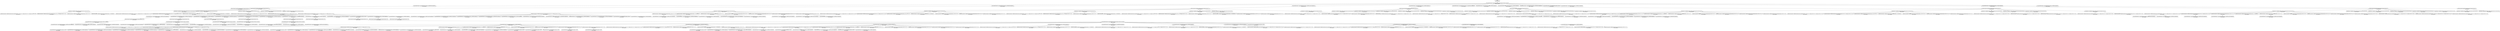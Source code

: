 digraph MCTS {
  node [shape=box, style=rounded];
  0 [label="ROOT
N=300, Q=0.635"];
  1 [label="ComputePathToState#1.ComputePathToState.named_state=gp7_detect_arucomarker
N=300, Q=0.635"];
  2 [label="ComputePathToState#1.ComputePathToState.planner_id=BKPIECEkConfigDefault
N=2, Q=0.225"];
  3 [label="YaskawaGripperCommand#1.YaskawaGripperCommand.position=0.0
N=1, Q=0.200"];
  4 [label="ComputePathToState#1.ComputePathToState.planner_id=KPIECEkConfigDefault
N=18, Q=0.483"];
  5 [label="YaskawaGripperCommand#1.YaskawaGripperCommand.position=0.0
N=17, Q=0.496"];
  6 [label="UpdatePose#1.UpdatePose.update_relative_pose=0.0;0.0;0.115;0.0;0.0;0.0;0.0
N=5, Q=0.439"];
  7 [label="SetPathConstraints#1.SetPathConstraints.joint_constraints=joint_1_s,0.0,0.1,0.1,1.0;joint_3,40.0,0.1,0.1,1.0;joint_6,120.0,0.1,0.1,0.8
N=1, Q=0.734"];
  8 [label="SetPathConstraints#1.SetPathConstraints.joint_constraints=joint_4,0.0,0.1,0.1,1.0;joint_6,120.0,0.1,0.1,0.8
N=1, Q=0.251"];
  9 [label="SetPathConstraints#1.SetPathConstraints.joint_constraints=joint_2_l,30.0,0.1,0.1,1.0
N=1, Q=0.249"];
  10 [label="SetPathConstraints#1.SetPathConstraints.joint_constraints=joint_1_s,0.0,999,999,0.0
N=1, Q=0.227"];
  11 [label="UpdatePose#1.UpdatePose.update_relative_pose=0.0;0.0;0.11;0.0;0.0;0.0;0.0
N=1, Q=0.200"];
  12 [label="UpdatePose#1.UpdatePose.update_relative_pose=0.0;0.0;0.10;0.0;0.0;0.0;0.0
N=5, Q=0.573"];
  13 [label="SetPathConstraints#1.SetPathConstraints.joint_constraints=joint_1_s,0.0,0.1,0.1,1.0;joint_3,40.0,0.1,0.1,1.0;joint_6,120.0,0.1,0.1,0.8
N=1, Q=0.686"];
  14 [label="SetPathConstraints#1.SetPathConstraints.joint_constraints=joint_4,0.0,0.1,0.1,1.0;joint_6,120.0,0.1,0.1,0.8
N=1, Q=0.250"];
  15 [label="SetPathConstraints#1.SetPathConstraints.joint_constraints=joint_2_l,30.0,0.1,0.1,1.0
N=1, Q=0.861"];
  16 [label="SetPathConstraints#1.SetPathConstraints.joint_constraints=joint_1_s,0.0,999,999,0.0
N=1, Q=0.242"];
  17 [label="UpdatePose#1.UpdatePose.update_relative_pose=0.0;0.0;0.105;0.0;0.0;0.0;0.0
N=3, Q=0.592"];
  18 [label="SetPathConstraints#1.SetPathConstraints.joint_constraints=joint_1_s,0.0,0.1,0.1,1.0;joint_3,40.0,0.1,0.1,1.0;joint_6,120.0,0.1,0.1,0.8
N=1, Q=0.750"];
  19 [label="SetPathConstraints#1.SetPathConstraints.joint_constraints=joint_4,0.0,0.1,0.1,1.0;joint_6,120.0,0.1,0.1,0.8
N=1, Q=0.200"];
  20 [label="UpdatePose#1.UpdatePose.update_relative_pose=0.0;0.0;0.15;0.0;0.0;0.0;0.0
N=1, Q=0.200"];
  21 [label="UpdatePose#1.UpdatePose.update_relative_pose=0.0;0.0;0.09;0.0;0.0;0.0;0.0
N=1, Q=0.251"];
  22 [label="ComputePathToState#1.ComputePathToState.planner_id=RRTConnectkConfigDefault
N=188, Q=0.714"];
  23 [label="YaskawaGripperCommand#1.YaskawaGripperCommand.position=0.0
N=187, Q=0.713"];
  24 [label="UpdatePose#1.UpdatePose.update_relative_pose=0.0;0.0;0.115;0.0;0.0;0.0;0.0
N=161, Q=0.752"];
  25 [label="SetPathConstraints#1.SetPathConstraints.joint_constraints=joint_1_s,0.0,0.1,0.1,1.0;joint_3,40.0,0.1,0.1,1.0;joint_6,120.0,0.1,0.1,0.8
N=133, Q=0.785"];
  26 [label="ComputePathToPose#1.ComputePathToPose.planner_id=RRTConnectkConfigDefault
N=6, Q=0.643"];
  27 [label="YaskawaGripperCommand#2.YaskawaGripperCommand.position=0.235
N=5, Q=0.591"];
  28 [label="ComputePathToState#2.ComputePathToState.named_state=gp7_detect_arucomarker
N=4, Q=0.512"];
  29 [label="ComputePathToState#2.ComputePathToState.planner_id=RRTConnectkConfigDefault
N=1, Q=0.200"];
  30 [label="ComputePathToState#2.ComputePathToState.planner_id=RRTkConfigDefault
N=1, Q=0.651"];
  31 [label="ComputePathToState#2.ComputePathToState.planner_id=BKPIECEkConfigDefault
N=1, Q=0.251"];
  32 [label="ComputePathToPose#1.ComputePathToPose.planner_id=RRTstarkConfigDefault
N=7, Q=0.717"];
  33 [label="YaskawaGripperCommand#2.YaskawaGripperCommand.position=0.235
N=6, Q=0.722"];
  34 [label="ComputePathToState#2.ComputePathToState.named_state=gp7_detect_arucomarker
N=5, Q=0.731"];
  35 [label="ComputePathToState#2.ComputePathToState.planner_id=RRTConnectkConfigDefault
N=1, Q=0.682"];
  36 [label="ComputePathToState#2.ComputePathToState.planner_id=RRTkConfigDefault
N=1, Q=0.851"];
  37 [label="ComputePathToState#2.ComputePathToState.planner_id=BKPIECEkConfigDefault
N=1, Q=0.656"];
  38 [label="ComputePathToState#2.ComputePathToState.planner_id=KPIECEkConfigDefault
N=1, Q=0.643"];
  39 [label="ComputePathToPose#1.ComputePathToPose.planner_id=RRTkConfigDefault
N=5, Q=0.658"];
  40 [label="YaskawaGripperCommand#2.YaskawaGripperCommand.position=0.235
N=4, Q=0.595"];
  41 [label="ComputePathToState#2.ComputePathToState.named_state=gp7_detect_arucomarker
N=3, Q=0.561"];
  42 [label="ComputePathToState#2.ComputePathToState.planner_id=RRTConnectkConfigDefault
N=1, Q=0.783"];
  43 [label="ComputePathToState#2.ComputePathToState.planner_id=RRTkConfigDefault
N=1, Q=0.200"];
  44 [label="ComputePathToPose#1.ComputePathToPose.planner_id=BKPIECEkConfigDefault
N=1, Q=0.242"];
  45 [label="ComputePathToPose#1.ComputePathToPose.planner_id=ESTkConfigDefault
N=3, Q=0.547"];
  46 [label="YaskawaGripperCommand#2.YaskawaGripperCommand.position=0.235
N=2, Q=0.476"];
  47 [label="ComputePathToState#2.ComputePathToState.named_state=gp7_detect_arucomarker
N=1, Q=0.252"];
  48 [label="ComputePathToPose#1.ComputePathToPose.planner_id=KPIECEkConfigDefault
N=1, Q=0.244"];
  49 [label="ComputePathToPose#1.ComputePathToPose.planner_id=LBKPIECEkConfigDefault
N=5, Q=0.719"];
  50 [label="YaskawaGripperCommand#2.YaskawaGripperCommand.position=0.235
N=4, Q=0.727"];
  51 [label="ComputePathToState#2.ComputePathToState.named_state=gp7_detect_arucomarker
N=3, Q=0.658"];
  52 [label="ComputePathToState#2.ComputePathToState.planner_id=RRTConnectkConfigDefault
N=1, Q=0.933"];
  53 [label="ComputePathToState#2.ComputePathToState.planner_id=RRTkConfigDefault
N=1, Q=0.200"];
  54 [label="ComputePathToPose#1.ComputePathToPose.planner_id=PRMkConfigDefault
N=2, Q=0.502"];
  55 [label="YaskawaGripperCommand#2.YaskawaGripperCommand.position=0.235
N=1, Q=0.348"];
  56 [label="ComputePathToPose#1.ComputePathToPose.planner_id=PRMstarkConfigDefault
N=1, Q=0.242"];
  57 [label="ComputePathToPose#1.ComputePathToPose.planner_id=PTP
N=97, Q=0.844"];
  58 [label="YaskawaGripperCommand#2.YaskawaGripperCommand.position=0.235
N=96, Q=0.843"];
  59 [label="ComputePathToState#2.ComputePathToState.named_state=gp7_detect_arucomarker
N=95, Q=0.842"];
  60 [label="ComputePathToState#2.ComputePathToState.planner_id=RRTConnectkConfigDefault
N=3, Q=0.629"];
  61 [label="SetPathConstraints#2.SetPathConstraints.joint_constraints=joint_1_s,0.0,0.1,0.1,1.0;joint_3,40.0,0.1,0.1,1.0;joint_6,120.0,0.1,0.1,0.8
N=1, Q=0.943"];
  62 [label="SetPathConstraints#2.SetPathConstraints.joint_constraints=joint_4,0.0,0.1,0.1,1.0;joint_6,120.0,0.1,0.1,0.8
N=1, Q=0.000"];
  63 [label="ComputePathToState#2.ComputePathToState.planner_id=RRTkConfigDefault
N=36, Q=0.882"];
  64 [label="SetPathConstraints#2.SetPathConstraints.joint_constraints=joint_1_s,0.0,0.1,0.1,1.0;joint_3,40.0,0.1,0.1,1.0;joint_6,120.0,0.1,0.1,0.8
N=11, Q=0.843"];
  65 [label="ComputePathToPose#2.ComputePathToPose.planner_id=PTP
N=1, Q=0.941"];
  66 [label="ComputePathToPose#2.ComputePathToPose.planner_id=RRTkConfigDefault
N=1, Q=0.826"];
  67 [label="ComputePathToPose#2.ComputePathToPose.planner_id=RRTConnectkConfigDefault
N=1, Q=0.841"];
  68 [label="ComputePathToPose#2.ComputePathToPose.planner_id=RRTstarkConfigDefault
N=1, Q=0.919"];
  69 [label="ComputePathToPose#2.ComputePathToPose.planner_id=BKPIECEkConfigDefault
N=1, Q=0.860"];
  70 [label="ComputePathToPose#2.ComputePathToPose.planner_id=ESTkConfigDefault
N=1, Q=0.850"];
  71 [label="ComputePathToPose#2.ComputePathToPose.planner_id=KPIECEkConfigDefault
N=1, Q=0.901"];
  72 [label="ComputePathToPose#2.ComputePathToPose.planner_id=LBKPIECEkConfigDefault
N=1, Q=0.705"];
  73 [label="ComputePathToPose#2.ComputePathToPose.planner_id=PRMkConfigDefault
N=1, Q=0.834"];
  74 [label="ComputePathToPose#2.ComputePathToPose.planner_id=PRMstarkConfigDefault
N=1, Q=0.761"];
  75 [label="SetPathConstraints#2.SetPathConstraints.joint_constraints=joint_4,0.0,0.1,0.1,1.0;joint_6,120.0,0.1,0.1,0.8
N=8, Q=0.863"];
  76 [label="ComputePathToPose#2.ComputePathToPose.planner_id=PTP
N=1, Q=0.938"];
  77 [label="ComputePathToPose#2.ComputePathToPose.planner_id=RRTkConfigDefault
N=1, Q=0.885"];
  78 [label="ComputePathToPose#2.ComputePathToPose.planner_id=RRTConnectkConfigDefault
N=1, Q=0.929"];
  79 [label="ComputePathToPose#2.ComputePathToPose.planner_id=RRTstarkConfigDefault
N=1, Q=0.823"];
  80 [label="ComputePathToPose#2.ComputePathToPose.planner_id=BKPIECEkConfigDefault
N=1, Q=0.816"];
  81 [label="ComputePathToPose#2.ComputePathToPose.planner_id=ESTkConfigDefault
N=1, Q=0.783"];
  82 [label="ComputePathToPose#2.ComputePathToPose.planner_id=KPIECEkConfigDefault
N=1, Q=0.794"];
  83 [label="SetPathConstraints#2.SetPathConstraints.joint_constraints=joint_2_l,30.0,0.1,0.1,1.0
N=5, Q=0.879"];
  84 [label="ComputePathToPose#2.ComputePathToPose.planner_id=PTP
N=1, Q=0.943"];
  85 [label="ComputePathToPose#2.ComputePathToPose.planner_id=RRTkConfigDefault
N=1, Q=0.846"];
  86 [label="ComputePathToPose#2.ComputePathToPose.planner_id=RRTConnectkConfigDefault
N=1, Q=0.939"];
  87 [label="ComputePathToPose#2.ComputePathToPose.planner_id=RRTstarkConfigDefault
N=1, Q=0.725"];
  88 [label="SetPathConstraints#2.SetPathConstraints.joint_constraints=joint_1_s,0.0,999,999,0.0
N=2, Q=0.942"];
  89 [label="ComputePathToPose#2.ComputePathToPose.planner_id=PTP
N=1, Q=0.942"];
  90 [label="SetPathConstraints#2.SetPathConstraints.joint_constraints=joint_1_s,0.0,0.1,0.1,1.0
N=2, Q=0.943"];
  91 [label="ComputePathToPose#2.ComputePathToPose.planner_id=PTP
N=1, Q=0.943"];
  92 [label="SetPathConstraints#2.SetPathConstraints.joint_constraints=joint_3,40.0,0.1,0.1,1.0
N=2, Q=0.939"];
  93 [label="ComputePathToPose#2.ComputePathToPose.planner_id=PTP
N=1, Q=0.939"];
  94 [label="SetPathConstraints#2.SetPathConstraints.joint_constraints=joint_4,0.0,0.1,0.1,1.0
N=1, Q=0.877"];
  95 [label="SetPathConstraints#2.SetPathConstraints.joint_constraints=joint_5,-50.0,0.1,0.1,1.0
N=2, Q=0.923"];
  96 [label="ComputePathToPose#2.ComputePathToPose.planner_id=PTP
N=1, Q=0.923"];
  97 [label="SetPathConstraints#2.SetPathConstraints.joint_constraints=joint_6,120.0,0.1,0.1,0.8
N=2, Q=0.939"];
  98 [label="ComputePathToPose#2.ComputePathToPose.planner_id=PTP
N=1, Q=0.939"];
  99 [label="ComputePathToState#2.ComputePathToState.planner_id=BKPIECEkConfigDefault
N=6, Q=0.775"];
  100 [label="SetPathConstraints#2.SetPathConstraints.joint_constraints=joint_1_s,0.0,0.1,0.1,1.0;joint_3,40.0,0.1,0.1,1.0;joint_6,120.0,0.1,0.1,0.8
N=1, Q=0.876"];
  101 [label="SetPathConstraints#2.SetPathConstraints.joint_constraints=joint_4,0.0,0.1,0.1,1.0;joint_6,120.0,0.1,0.1,0.8
N=1, Q=0.943"];
  102 [label="SetPathConstraints#2.SetPathConstraints.joint_constraints=joint_2_l,30.0,0.1,0.1,1.0
N=1, Q=0.942"];
  103 [label="SetPathConstraints#2.SetPathConstraints.joint_constraints=joint_1_s,0.0,999,999,0.0
N=1, Q=0.946"];
  104 [label="SetPathConstraints#2.SetPathConstraints.joint_constraints=joint_1_s,0.0,0.1,0.1,1.0
N=1, Q=0.000"];
  105 [label="ComputePathToState#2.ComputePathToState.planner_id=KPIECEkConfigDefault
N=19, Q=0.890"];
  106 [label="SetPathConstraints#2.SetPathConstraints.joint_constraints=joint_1_s,0.0,0.1,0.1,1.0;joint_3,40.0,0.1,0.1,1.0;joint_6,120.0,0.1,0.1,0.8
N=5, Q=0.868"];
  107 [label="ComputePathToPose#2.ComputePathToPose.planner_id=PTP
N=1, Q=0.939"];
  108 [label="ComputePathToPose#2.ComputePathToPose.planner_id=RRTkConfigDefault
N=1, Q=0.882"];
  109 [label="ComputePathToPose#2.ComputePathToPose.planner_id=RRTConnectkConfigDefault
N=1, Q=0.756"];
  110 [label="ComputePathToPose#2.ComputePathToPose.planner_id=RRTstarkConfigDefault
N=1, Q=0.822"];
  111 [label="SetPathConstraints#2.SetPathConstraints.joint_constraints=joint_4,0.0,0.1,0.1,1.0;joint_6,120.0,0.1,0.1,0.8
N=4, Q=0.923"];
  112 [label="ComputePathToPose#2.ComputePathToPose.planner_id=PTP
N=1, Q=0.942"];
  113 [label="ComputePathToPose#2.ComputePathToPose.planner_id=RRTkConfigDefault
N=1, Q=0.926"];
  114 [label="ComputePathToPose#2.ComputePathToPose.planner_id=RRTConnectkConfigDefault
N=1, Q=0.882"];
  115 [label="SetPathConstraints#2.SetPathConstraints.joint_constraints=joint_2_l,30.0,0.1,0.1,1.0
N=3, Q=0.910"];
  116 [label="ComputePathToPose#2.ComputePathToPose.planner_id=PTP
N=1, Q=0.941"];
  117 [label="ComputePathToPose#2.ComputePathToPose.planner_id=RRTkConfigDefault
N=1, Q=0.848"];
  118 [label="SetPathConstraints#2.SetPathConstraints.joint_constraints=joint_1_s,0.0,999,999,0.0
N=1, Q=0.940"];
  119 [label="SetPathConstraints#2.SetPathConstraints.joint_constraints=joint_1_s,0.0,0.1,0.1,1.0
N=1, Q=0.726"];
  120 [label="SetPathConstraints#2.SetPathConstraints.joint_constraints=joint_3,40.0,0.1,0.1,1.0
N=1, Q=0.877"];
  121 [label="SetPathConstraints#2.SetPathConstraints.joint_constraints=joint_4,0.0,0.1,0.1,1.0
N=1, Q=0.877"];
  122 [label="SetPathConstraints#2.SetPathConstraints.joint_constraints=joint_5,-50.0,0.1,0.1,1.0
N=1, Q=0.939"];
  123 [label="SetPathConstraints#2.SetPathConstraints.joint_constraints=joint_6,120.0,0.1,0.1,0.8
N=1, Q=0.938"];
  124 [label="ComputePathToState#2.ComputePathToState.planner_id=ESTkConfigDefault
N=5, Q=0.804"];
  125 [label="SetPathConstraints#2.SetPathConstraints.joint_constraints=joint_1_s,0.0,0.1,0.1,1.0;joint_3,40.0,0.1,0.1,1.0;joint_6,120.0,0.1,0.1,0.8
N=1, Q=0.940"];
  126 [label="SetPathConstraints#2.SetPathConstraints.joint_constraints=joint_4,0.0,0.1,0.1,1.0;joint_6,120.0,0.1,0.1,0.8
N=1, Q=0.939"];
  127 [label="SetPathConstraints#2.SetPathConstraints.joint_constraints=joint_2_l,30.0,0.1,0.1,1.0
N=1, Q=0.880"];
  128 [label="SetPathConstraints#2.SetPathConstraints.joint_constraints=joint_1_s,0.0,999,999,0.0
N=1, Q=0.321"];
  129 [label="ComputePathToState#2.ComputePathToState.planner_id=LBKPIECEkConfigDefault
N=2, Q=0.779"];
  130 [label="SetPathConstraints#2.SetPathConstraints.joint_constraints=joint_1_s,0.0,0.1,0.1,1.0;joint_3,40.0,0.1,0.1,1.0;joint_6,120.0,0.1,0.1,0.8
N=1, Q=0.810"];
  131 [label="ComputePathToState#2.ComputePathToState.planner_id=PRMkConfigDefault
N=5, Q=0.850"];
  132 [label="SetPathConstraints#2.SetPathConstraints.joint_constraints=joint_1_s,0.0,0.1,0.1,1.0;joint_3,40.0,0.1,0.1,1.0;joint_6,120.0,0.1,0.1,0.8
N=1, Q=0.834"];
  133 [label="SetPathConstraints#2.SetPathConstraints.joint_constraints=joint_4,0.0,0.1,0.1,1.0;joint_6,120.0,0.1,0.1,0.8
N=1, Q=0.874"];
  134 [label="SetPathConstraints#2.SetPathConstraints.joint_constraints=joint_2_l,30.0,0.1,0.1,1.0
N=1, Q=0.858"];
  135 [label="SetPathConstraints#2.SetPathConstraints.joint_constraints=joint_1_s,0.0,999,999,0.0
N=1, Q=0.810"];
  136 [label="ComputePathToState#2.ComputePathToState.planner_id=PRMstarkConfigDefault
N=3, Q=0.712"];
  137 [label="SetPathConstraints#2.SetPathConstraints.joint_constraints=joint_1_s,0.0,0.1,0.1,1.0;joint_3,40.0,0.1,0.1,1.0;joint_6,120.0,0.1,0.1,0.8
N=1, Q=0.878"];
  138 [label="SetPathConstraints#2.SetPathConstraints.joint_constraints=joint_4,0.0,0.1,0.1,1.0;joint_6,120.0,0.1,0.1,0.8
N=1, Q=0.450"];
  139 [label="ComputePathToState#2.ComputePathToState.planner_id=PTP
N=1, Q=0.722"];
  140 [label="ComputePathToState#2.ComputePathToState.planner_id=RRTstarkConfigDefault
N=8, Q=0.878"];
  141 [label="SetPathConstraints#2.SetPathConstraints.joint_constraints=joint_1_s,0.0,0.1,0.1,1.0;joint_3,40.0,0.1,0.1,1.0;joint_6,120.0,0.1,0.1,0.8
N=1, Q=0.873"];
  142 [label="SetPathConstraints#2.SetPathConstraints.joint_constraints=joint_4,0.0,0.1,0.1,1.0;joint_6,120.0,0.1,0.1,0.8
N=1, Q=0.908"];
  143 [label="SetPathConstraints#2.SetPathConstraints.joint_constraints=joint_2_l,30.0,0.1,0.1,1.0
N=1, Q=0.877"];
  144 [label="SetPathConstraints#2.SetPathConstraints.joint_constraints=joint_1_s,0.0,999,999,0.0
N=1, Q=0.877"];
  145 [label="SetPathConstraints#2.SetPathConstraints.joint_constraints=joint_1_s,0.0,0.1,0.1,1.0
N=1, Q=0.808"];
  146 [label="SetPathConstraints#2.SetPathConstraints.joint_constraints=joint_3,40.0,0.1,0.1,1.0
N=1, Q=0.875"];
  147 [label="SetPathConstraints#2.SetPathConstraints.joint_constraints=joint_4,0.0,0.1,0.1,1.0
N=1, Q=0.936"];
  148 [label="ComputePathToState#2.ComputePathToState.planner_id=SBLkConfigDefault
N=2, Q=0.688"];
  149 [label="SetPathConstraints#2.SetPathConstraints.joint_constraints=joint_1_s,0.0,0.1,0.1,1.0;joint_3,40.0,0.1,0.1,1.0;joint_6,120.0,0.1,0.1,0.8
N=1, Q=0.449"];
  150 [label="ComputePathToState#2.ComputePathToState.planner_id=TRRTkConfigDefault
N=4, Q=0.706"];
  151 [label="SetPathConstraints#2.SetPathConstraints.joint_constraints=joint_1_s,0.0,0.1,0.1,1.0;joint_3,40.0,0.1,0.1,1.0;joint_6,120.0,0.1,0.1,0.8
N=1, Q=0.942"];
  152 [label="SetPathConstraints#2.SetPathConstraints.joint_constraints=joint_4,0.0,0.1,0.1,1.0;joint_6,120.0,0.1,0.1,0.8
N=1, Q=0.942"];
  153 [label="SetPathConstraints#2.SetPathConstraints.joint_constraints=joint_2_l,30.0,0.1,0.1,1.0
N=1, Q=0.000"];
  154 [label="ComputePathToPose#1.ComputePathToPose.planner_id=SBLkConfigDefault
N=2, Q=0.665"];
  155 [label="YaskawaGripperCommand#2.YaskawaGripperCommand.position=0.235
N=1, Q=0.665"];
  156 [label="ComputePathToPose#1.ComputePathToPose.planner_id=TRRTkConfigDefault
N=2, Q=0.686"];
  157 [label="YaskawaGripperCommand#2.YaskawaGripperCommand.position=0.235
N=1, Q=0.686"];
  158 [label="SetPathConstraints#1.SetPathConstraints.joint_constraints=joint_4,0.0,0.1,0.1,1.0;joint_6,120.0,0.1,0.1,0.8
N=12, Q=0.623"];
  159 [label="ComputePathToPose#1.ComputePathToPose.planner_id=RRTConnectkConfigDefault
N=1, Q=0.751"];
  160 [label="ComputePathToPose#1.ComputePathToPose.planner_id=RRTstarkConfigDefault
N=1, Q=0.746"];
  161 [label="ComputePathToPose#1.ComputePathToPose.planner_id=RRTkConfigDefault
N=1, Q=0.905"];
  162 [label="ComputePathToPose#1.ComputePathToPose.planner_id=BKPIECEkConfigDefault
N=1, Q=0.251"];
  163 [label="ComputePathToPose#1.ComputePathToPose.planner_id=ESTkConfigDefault
N=1, Q=0.254"];
  164 [label="ComputePathToPose#1.ComputePathToPose.planner_id=KPIECEkConfigDefault
N=1, Q=0.790"];
  165 [label="ComputePathToPose#1.ComputePathToPose.planner_id=LBKPIECEkConfigDefault
N=1, Q=0.676"];
  166 [label="ComputePathToPose#1.ComputePathToPose.planner_id=PRMkConfigDefault
N=1, Q=0.660"];
  167 [label="ComputePathToPose#1.ComputePathToPose.planner_id=PRMstarkConfigDefault
N=1, Q=0.452"];
  168 [label="ComputePathToPose#1.ComputePathToPose.planner_id=PTP
N=1, Q=0.942"];
  169 [label="ComputePathToPose#1.ComputePathToPose.planner_id=SBLkConfigDefault
N=1, Q=0.244"];
  170 [label="SetPathConstraints#1.SetPathConstraints.joint_constraints=joint_2_l,30.0,0.1,0.1,1.0
N=4, Q=0.708"];
  171 [label="ComputePathToPose#1.ComputePathToPose.planner_id=RRTConnectkConfigDefault
N=1, Q=0.818"];
  172 [label="ComputePathToPose#1.ComputePathToPose.planner_id=RRTstarkConfigDefault
N=1, Q=0.671"];
  173 [label="ComputePathToPose#1.ComputePathToPose.planner_id=RRTkConfigDefault
N=1, Q=0.661"];
  174 [label="SetPathConstraints#1.SetPathConstraints.joint_constraints=joint_1_s,0.0,999,999,0.0
N=1, Q=0.249"];
  175 [label="SetPathConstraints#1.SetPathConstraints.joint_constraints=joint_1_s,0.0,0.1,0.1,1.0
N=3, Q=0.610"];
  176 [label="ComputePathToPose#1.ComputePathToPose.planner_id=RRTConnectkConfigDefault
N=1, Q=0.700"];
  177 [label="ComputePathToPose#1.ComputePathToPose.planner_id=RRTstarkConfigDefault
N=1, Q=0.200"];
  178 [label="SetPathConstraints#1.SetPathConstraints.joint_constraints=joint_3,40.0,0.1,0.1,1.0
N=1, Q=0.262"];
  179 [label="SetPathConstraints#1.SetPathConstraints.joint_constraints=joint_4,0.0,0.1,0.1,1.0
N=1, Q=0.251"];
  180 [label="SetPathConstraints#1.SetPathConstraints.joint_constraints=joint_5,-50.0,0.1,0.1,1.0
N=2, Q=0.653"];
  181 [label="ComputePathToPose#1.ComputePathToPose.planner_id=RRTConnectkConfigDefault
N=1, Q=0.639"];
  182 [label="SetPathConstraints#1.SetPathConstraints.joint_constraints=joint_6,120.0,0.1,0.1,0.8
N=3, Q=0.624"];
  183 [label="ComputePathToPose#1.ComputePathToPose.planner_id=RRTConnectkConfigDefault
N=1, Q=0.923"];
  184 [label="ComputePathToPose#1.ComputePathToPose.planner_id=RRTstarkConfigDefault
N=1, Q=0.238"];
  185 [label="UpdatePose#1.UpdatePose.update_relative_pose=0.0;0.0;0.11;0.0;0.0;0.0;0.0
N=8, Q=0.443"];
  186 [label="SetPathConstraints#1.SetPathConstraints.joint_constraints=joint_1_s,0.0,0.1,0.1,1.0;joint_3,40.0,0.1,0.1,1.0;joint_6,120.0,0.1,0.1,0.8
N=1, Q=0.892"];
  187 [label="SetPathConstraints#1.SetPathConstraints.joint_constraints=joint_4,0.0,0.1,0.1,1.0;joint_6,120.0,0.1,0.1,0.8
N=1, Q=0.200"];
  188 [label="SetPathConstraints#1.SetPathConstraints.joint_constraints=joint_2_l,30.0,0.1,0.1,1.0
N=1, Q=0.649"];
  189 [label="SetPathConstraints#1.SetPathConstraints.joint_constraints=joint_1_s,0.0,999,999,0.0
N=1, Q=0.243"];
  190 [label="SetPathConstraints#1.SetPathConstraints.joint_constraints=joint_1_s,0.0,0.1,0.1,1.0
N=1, Q=0.920"];
  191 [label="SetPathConstraints#1.SetPathConstraints.joint_constraints=joint_3,40.0,0.1,0.1,1.0
N=1, Q=0.200"];
  192 [label="SetPathConstraints#1.SetPathConstraints.joint_constraints=joint_4,0.0,0.1,0.1,1.0
N=1, Q=0.200"];
  193 [label="UpdatePose#1.UpdatePose.update_relative_pose=0.0;0.0;0.10;0.0;0.0;0.0;0.0
N=5, Q=0.498"];
  194 [label="SetPathConstraints#1.SetPathConstraints.joint_constraints=joint_1_s,0.0,0.1,0.1,1.0;joint_3,40.0,0.1,0.1,1.0;joint_6,120.0,0.1,0.1,0.8
N=1, Q=0.251"];
  195 [label="SetPathConstraints#1.SetPathConstraints.joint_constraints=joint_4,0.0,0.1,0.1,1.0;joint_6,120.0,0.1,0.1,0.8
N=1, Q=0.246"];
  196 [label="SetPathConstraints#1.SetPathConstraints.joint_constraints=joint_2_l,30.0,0.1,0.1,1.0
N=1, Q=0.929"];
  197 [label="SetPathConstraints#1.SetPathConstraints.joint_constraints=joint_1_s,0.0,999,999,0.0
N=1, Q=0.250"];
  198 [label="UpdatePose#1.UpdatePose.update_relative_pose=0.0;0.0;0.105;0.0;0.0;0.0;0.0
N=7, Q=0.508"];
  199 [label="SetPathConstraints#1.SetPathConstraints.joint_constraints=joint_1_s,0.0,0.1,0.1,1.0;joint_3,40.0,0.1,0.1,1.0;joint_6,120.0,0.1,0.1,0.8
N=1, Q=0.925"];
  200 [label="SetPathConstraints#1.SetPathConstraints.joint_constraints=joint_4,0.0,0.1,0.1,1.0;joint_6,120.0,0.1,0.1,0.8
N=1, Q=0.768"];
  201 [label="SetPathConstraints#1.SetPathConstraints.joint_constraints=joint_2_l,30.0,0.1,0.1,1.0
N=1, Q=0.248"];
  202 [label="SetPathConstraints#1.SetPathConstraints.joint_constraints=joint_1_s,0.0,999,999,0.0
N=1, Q=0.251"];
  203 [label="SetPathConstraints#1.SetPathConstraints.joint_constraints=joint_1_s,0.0,0.1,0.1,1.0
N=1, Q=0.241"];
  204 [label="SetPathConstraints#1.SetPathConstraints.joint_constraints=joint_3,40.0,0.1,0.1,1.0
N=1, Q=0.200"];
  205 [label="UpdatePose#1.UpdatePose.update_relative_pose=0.0;0.0;0.15;0.0;0.0;0.0;0.0
N=1, Q=0.249"];
  206 [label="UpdatePose#1.UpdatePose.update_relative_pose=0.0;0.0;0.09;0.0;0.0;0.0;0.0
N=4, Q=0.535"];
  207 [label="SetPathConstraints#1.SetPathConstraints.joint_constraints=joint_1_s,0.0,0.1,0.1,1.0;joint_3,40.0,0.1,0.1,1.0;joint_6,120.0,0.1,0.1,0.8
N=1, Q=0.595"];
  208 [label="SetPathConstraints#1.SetPathConstraints.joint_constraints=joint_4,0.0,0.1,0.1,1.0;joint_6,120.0,0.1,0.1,0.8
N=1, Q=0.700"];
  209 [label="SetPathConstraints#1.SetPathConstraints.joint_constraints=joint_2_l,30.0,0.1,0.1,1.0
N=1, Q=0.250"];
  210 [label="ComputePathToState#1.ComputePathToState.planner_id=RRTkConfigDefault
N=9, Q=0.468"];
  211 [label="YaskawaGripperCommand#1.YaskawaGripperCommand.position=0.0
N=8, Q=0.441"];
  212 [label="UpdatePose#1.UpdatePose.update_relative_pose=0.0;0.0;0.115;0.0;0.0;0.0;0.0
N=2, Q=0.442"];
  213 [label="SetPathConstraints#1.SetPathConstraints.joint_constraints=joint_1_s,0.0,0.1,0.1,1.0;joint_3,40.0,0.1,0.1,1.0;joint_6,120.0,0.1,0.1,0.8
N=1, Q=0.200"];
  214 [label="UpdatePose#1.UpdatePose.update_relative_pose=0.0;0.0;0.11;0.0;0.0;0.0;0.0
N=1, Q=0.243"];
  215 [label="UpdatePose#1.UpdatePose.update_relative_pose=0.0;0.0;0.10;0.0;0.0;0.0;0.0
N=1, Q=0.617"];
  216 [label="UpdatePose#1.UpdatePose.update_relative_pose=0.0;0.0;0.105;0.0;0.0;0.0;0.0
N=1, Q=0.200"];
  217 [label="UpdatePose#1.UpdatePose.update_relative_pose=0.0;0.0;0.15;0.0;0.0;0.0;0.0
N=1, Q=0.455"];
  218 [label="UpdatePose#1.UpdatePose.update_relative_pose=0.0;0.0;0.09;0.0;0.0;0.0;0.0
N=1, Q=0.240"];
  219 [label="ComputePathToState#1.ComputePathToState.planner_id=LBKPIECEkConfigDefault
N=1, Q=0.250"];
  220 [label="ComputePathToState#1.ComputePathToState.planner_id=ESTkConfigDefault
N=1, Q=0.238"];
  221 [label="ComputePathToState#1.ComputePathToState.planner_id=PRMkConfigDefault
N=12, Q=0.499"];
  222 [label="YaskawaGripperCommand#1.YaskawaGripperCommand.position=0.0
N=11, Q=0.481"];
  223 [label="UpdatePose#1.UpdatePose.update_relative_pose=0.0;0.0;0.115;0.0;0.0;0.0;0.0
N=3, Q=0.603"];
  224 [label="SetPathConstraints#1.SetPathConstraints.joint_constraints=joint_1_s,0.0,0.1,0.1,1.0;joint_3,40.0,0.1,0.1,1.0;joint_6,120.0,0.1,0.1,0.8
N=1, Q=0.696"];
  225 [label="SetPathConstraints#1.SetPathConstraints.joint_constraints=joint_4,0.0,0.1,0.1,1.0;joint_6,120.0,0.1,0.1,0.8
N=1, Q=0.200"];
  226 [label="UpdatePose#1.UpdatePose.update_relative_pose=0.0;0.0;0.11;0.0;0.0;0.0;0.0
N=2, Q=0.465"];
  227 [label="SetPathConstraints#1.SetPathConstraints.joint_constraints=joint_1_s,0.0,0.1,0.1,1.0;joint_3,40.0,0.1,0.1,1.0;joint_6,120.0,0.1,0.1,0.8
N=1, Q=0.251"];
  228 [label="UpdatePose#1.UpdatePose.update_relative_pose=0.0;0.0;0.10;0.0;0.0;0.0;0.0
N=2, Q=0.584"];
  229 [label="SetPathConstraints#1.SetPathConstraints.joint_constraints=joint_1_s,0.0,0.1,0.1,1.0;joint_3,40.0,0.1,0.1,1.0;joint_6,120.0,0.1,0.1,0.8
N=1, Q=0.245"];
  230 [label="UpdatePose#1.UpdatePose.update_relative_pose=0.0;0.0;0.105;0.0;0.0;0.0;0.0
N=1, Q=0.252"];
  231 [label="UpdatePose#1.UpdatePose.update_relative_pose=0.0;0.0;0.15;0.0;0.0;0.0;0.0
N=1, Q=0.000"];
  232 [label="UpdatePose#1.UpdatePose.update_relative_pose=0.0;0.0;0.09;0.0;0.0;0.0;0.0
N=1, Q=0.219"];
  233 [label="ComputePathToState#1.ComputePathToState.planner_id=PRMstarkConfigDefault
N=37, Q=0.544"];
  234 [label="YaskawaGripperCommand#1.YaskawaGripperCommand.position=0.0
N=36, Q=0.540"];
  235 [label="UpdatePose#1.UpdatePose.update_relative_pose=0.0;0.0;0.115;0.0;0.0;0.0;0.0
N=18, Q=0.608"];
  236 [label="SetPathConstraints#1.SetPathConstraints.joint_constraints=joint_1_s,0.0,0.1,0.1,1.0;joint_3,40.0,0.1,0.1,1.0;joint_6,120.0,0.1,0.1,0.8
N=5, Q=0.581"];
  237 [label="ComputePathToPose#1.ComputePathToPose.planner_id=RRTConnectkConfigDefault
N=1, Q=0.804"];
  238 [label="ComputePathToPose#1.ComputePathToPose.planner_id=RRTstarkConfigDefault
N=1, Q=0.948"];
  239 [label="ComputePathToPose#1.ComputePathToPose.planner_id=RRTkConfigDefault
N=1, Q=0.251"];
  240 [label="ComputePathToPose#1.ComputePathToPose.planner_id=BKPIECEkConfigDefault
N=1, Q=0.250"];
  241 [label="SetPathConstraints#1.SetPathConstraints.joint_constraints=joint_4,0.0,0.1,0.1,1.0;joint_6,120.0,0.1,0.1,0.8
N=5, Q=0.691"];
  242 [label="ComputePathToPose#1.ComputePathToPose.planner_id=RRTConnectkConfigDefault
N=1, Q=0.926"];
  243 [label="ComputePathToPose#1.ComputePathToPose.planner_id=RRTstarkConfigDefault
N=1, Q=0.902"];
  244 [label="ComputePathToPose#1.ComputePathToPose.planner_id=RRTkConfigDefault
N=1, Q=0.714"];
  245 [label="ComputePathToPose#1.ComputePathToPose.planner_id=BKPIECEkConfigDefault
N=1, Q=0.241"];
  246 [label="SetPathConstraints#1.SetPathConstraints.joint_constraints=joint_2_l,30.0,0.1,0.1,1.0
N=1, Q=0.700"];
  247 [label="SetPathConstraints#1.SetPathConstraints.joint_constraints=joint_1_s,0.0,999,999,0.0
N=1, Q=0.675"];
  248 [label="SetPathConstraints#1.SetPathConstraints.joint_constraints=joint_1_s,0.0,0.1,0.1,1.0
N=1, Q=0.229"];
  249 [label="SetPathConstraints#1.SetPathConstraints.joint_constraints=joint_3,40.0,0.1,0.1,1.0
N=1, Q=0.688"];
  250 [label="SetPathConstraints#1.SetPathConstraints.joint_constraints=joint_4,0.0,0.1,0.1,1.0
N=1, Q=0.753"];
  251 [label="SetPathConstraints#1.SetPathConstraints.joint_constraints=joint_5,-50.0,0.1,0.1,1.0
N=1, Q=0.730"];
  252 [label="SetPathConstraints#1.SetPathConstraints.joint_constraints=joint_6,120.0,0.1,0.1,0.8
N=1, Q=0.000"];
  253 [label="UpdatePose#1.UpdatePose.update_relative_pose=0.0;0.0;0.11;0.0;0.0;0.0;0.0
N=8, Q=0.552"];
  254 [label="SetPathConstraints#1.SetPathConstraints.joint_constraints=joint_1_s,0.0,0.1,0.1,1.0;joint_3,40.0,0.1,0.1,1.0;joint_6,120.0,0.1,0.1,0.8
N=1, Q=0.241"];
  255 [label="SetPathConstraints#1.SetPathConstraints.joint_constraints=joint_4,0.0,0.1,0.1,1.0;joint_6,120.0,0.1,0.1,0.8
N=1, Q=0.877"];
  256 [label="SetPathConstraints#1.SetPathConstraints.joint_constraints=joint_2_l,30.0,0.1,0.1,1.0
N=1, Q=0.670"];
  257 [label="SetPathConstraints#1.SetPathConstraints.joint_constraints=joint_1_s,0.0,999,999,0.0
N=1, Q=0.665"];
  258 [label="SetPathConstraints#1.SetPathConstraints.joint_constraints=joint_1_s,0.0,0.1,0.1,1.0
N=1, Q=0.250"];
  259 [label="SetPathConstraints#1.SetPathConstraints.joint_constraints=joint_3,40.0,0.1,0.1,1.0
N=1, Q=0.807"];
  260 [label="SetPathConstraints#1.SetPathConstraints.joint_constraints=joint_4,0.0,0.1,0.1,1.0
N=1, Q=0.242"];
  261 [label="UpdatePose#1.UpdatePose.update_relative_pose=0.0;0.0;0.10;0.0;0.0;0.0;0.0
N=3, Q=0.382"];
  262 [label="SetPathConstraints#1.SetPathConstraints.joint_constraints=joint_1_s,0.0,0.1,0.1,1.0;joint_3,40.0,0.1,0.1,1.0;joint_6,120.0,0.1,0.1,0.8
N=1, Q=0.000"];
  263 [label="SetPathConstraints#1.SetPathConstraints.joint_constraints=joint_4,0.0,0.1,0.1,1.0;joint_6,120.0,0.1,0.1,0.8
N=1, Q=0.200"];
  264 [label="UpdatePose#1.UpdatePose.update_relative_pose=0.0;0.0;0.105;0.0;0.0;0.0;0.0
N=2, Q=0.352"];
  265 [label="SetPathConstraints#1.SetPathConstraints.joint_constraints=joint_1_s,0.0,0.1,0.1,1.0;joint_3,40.0,0.1,0.1,1.0;joint_6,120.0,0.1,0.1,0.8
N=1, Q=0.252"];
  266 [label="UpdatePose#1.UpdatePose.update_relative_pose=0.0;0.0;0.15;0.0;0.0;0.0;0.0
N=1, Q=0.200"];
  267 [label="UpdatePose#1.UpdatePose.update_relative_pose=0.0;0.0;0.09;0.0;0.0;0.0;0.0
N=3, Q=0.460"];
  268 [label="SetPathConstraints#1.SetPathConstraints.joint_constraints=joint_1_s,0.0,0.1,0.1,1.0;joint_3,40.0,0.1,0.1,1.0;joint_6,120.0,0.1,0.1,0.8
N=1, Q=0.239"];
  269 [label="SetPathConstraints#1.SetPathConstraints.joint_constraints=joint_4,0.0,0.1,0.1,1.0;joint_6,120.0,0.1,0.1,0.8
N=1, Q=0.200"];
  270 [label="ComputePathToState#1.ComputePathToState.planner_id=PTP
N=1, Q=0.200"];
  271 [label="ComputePathToState#1.ComputePathToState.planner_id=RRTstarkConfigDefault
N=1, Q=0.249"];
  272 [label="ComputePathToState#1.ComputePathToState.planner_id=SBLkConfigDefault
N=25, Q=0.530"];
  273 [label="YaskawaGripperCommand#1.YaskawaGripperCommand.position=0.0
N=24, Q=0.514"];
  274 [label="UpdatePose#1.UpdatePose.update_relative_pose=0.0;0.0;0.115;0.0;0.0;0.0;0.0
N=15, Q=0.567"];
  275 [label="SetPathConstraints#1.SetPathConstraints.joint_constraints=joint_1_s,0.0,0.1,0.1,1.0;joint_3,40.0,0.1,0.1,1.0;joint_6,120.0,0.1,0.1,0.8
N=3, Q=0.609"];
  276 [label="ComputePathToPose#1.ComputePathToPose.planner_id=RRTConnectkConfigDefault
N=1, Q=0.925"];
  277 [label="ComputePathToPose#1.ComputePathToPose.planner_id=RRTstarkConfigDefault
N=1, Q=0.249"];
  278 [label="SetPathConstraints#1.SetPathConstraints.joint_constraints=joint_4,0.0,0.1,0.1,1.0;joint_6,120.0,0.1,0.1,0.8
N=2, Q=0.655"];
  279 [label="ComputePathToPose#1.ComputePathToPose.planner_id=RRTConnectkConfigDefault
N=1, Q=0.655"];
  280 [label="SetPathConstraints#1.SetPathConstraints.joint_constraints=joint_2_l,30.0,0.1,0.1,1.0
N=2, Q=0.580"];
  281 [label="ComputePathToPose#1.ComputePathToPose.planner_id=RRTConnectkConfigDefault
N=1, Q=0.241"];
  282 [label="SetPathConstraints#1.SetPathConstraints.joint_constraints=joint_1_s,0.0,999,999,0.0
N=1, Q=0.678"];
  283 [label="SetPathConstraints#1.SetPathConstraints.joint_constraints=joint_1_s,0.0,0.1,0.1,1.0
N=2, Q=0.586"];
  284 [label="ComputePathToPose#1.ComputePathToPose.planner_id=RRTConnectkConfigDefault
N=1, Q=0.240"];
  285 [label="SetPathConstraints#1.SetPathConstraints.joint_constraints=joint_3,40.0,0.1,0.1,1.0
N=1, Q=0.200"];
  286 [label="SetPathConstraints#1.SetPathConstraints.joint_constraints=joint_4,0.0,0.1,0.1,1.0
N=1, Q=0.727"];
  287 [label="SetPathConstraints#1.SetPathConstraints.joint_constraints=joint_5,-50.0,0.1,0.1,1.0
N=1, Q=0.252"];
  288 [label="SetPathConstraints#1.SetPathConstraints.joint_constraints=joint_6,120.0,0.1,0.1,0.8
N=1, Q=0.250"];
  289 [label="UpdatePose#1.UpdatePose.update_relative_pose=0.0;0.0;0.11;0.0;0.0;0.0;0.0
N=2, Q=0.225"];
  290 [label="SetPathConstraints#1.SetPathConstraints.joint_constraints=joint_1_s,0.0,0.1,0.1,1.0;joint_3,40.0,0.1,0.1,1.0;joint_6,120.0,0.1,0.1,0.8
N=1, Q=0.200"];
  291 [label="UpdatePose#1.UpdatePose.update_relative_pose=0.0;0.0;0.10;0.0;0.0;0.0;0.0
N=2, Q=0.428"];
  292 [label="SetPathConstraints#1.SetPathConstraints.joint_constraints=joint_1_s,0.0,0.1,0.1,1.0;joint_3,40.0,0.1,0.1,1.0;joint_6,120.0,0.1,0.1,0.8
N=1, Q=0.200"];
  293 [label="UpdatePose#1.UpdatePose.update_relative_pose=0.0;0.0;0.105;0.0;0.0;0.0;0.0
N=2, Q=0.454"];
  294 [label="SetPathConstraints#1.SetPathConstraints.joint_constraints=joint_1_s,0.0,0.1,0.1,1.0;joint_3,40.0,0.1,0.1,1.0;joint_6,120.0,0.1,0.1,0.8
N=1, Q=0.251"];
  295 [label="UpdatePose#1.UpdatePose.update_relative_pose=0.0;0.0;0.15;0.0;0.0;0.0;0.0
N=1, Q=0.458"];
  296 [label="UpdatePose#1.UpdatePose.update_relative_pose=0.0;0.0;0.09;0.0;0.0;0.0;0.0
N=1, Q=0.478"];
  297 [label="ComputePathToState#1.ComputePathToState.planner_id=TRRTkConfigDefault
N=4, Q=0.463"];
  298 [label="YaskawaGripperCommand#1.YaskawaGripperCommand.position=0.0
N=3, Q=0.373"];
  299 [label="UpdatePose#1.UpdatePose.update_relative_pose=0.0;0.0;0.115;0.0;0.0;0.0;0.0
N=1, Q=0.251"];
  300 [label="UpdatePose#1.UpdatePose.update_relative_pose=0.0;0.0;0.11;0.0;0.0;0.0;0.0
N=1, Q=0.241"];
  0 -> 1;
  1 -> 2;
  2 -> 3;
  1 -> 4;
  4 -> 5;
  5 -> 6;
  6 -> 7;
  6 -> 8;
  6 -> 9;
  6 -> 10;
  5 -> 11;
  5 -> 12;
  12 -> 13;
  12 -> 14;
  12 -> 15;
  12 -> 16;
  5 -> 17;
  17 -> 18;
  17 -> 19;
  5 -> 20;
  5 -> 21;
  1 -> 22;
  22 -> 23;
  23 -> 24;
  24 -> 25;
  25 -> 26;
  26 -> 27;
  27 -> 28;
  28 -> 29;
  28 -> 30;
  28 -> 31;
  25 -> 32;
  32 -> 33;
  33 -> 34;
  34 -> 35;
  34 -> 36;
  34 -> 37;
  34 -> 38;
  25 -> 39;
  39 -> 40;
  40 -> 41;
  41 -> 42;
  41 -> 43;
  25 -> 44;
  25 -> 45;
  45 -> 46;
  46 -> 47;
  25 -> 48;
  25 -> 49;
  49 -> 50;
  50 -> 51;
  51 -> 52;
  51 -> 53;
  25 -> 54;
  54 -> 55;
  25 -> 56;
  25 -> 57;
  57 -> 58;
  58 -> 59;
  59 -> 60;
  60 -> 61;
  60 -> 62;
  59 -> 63;
  63 -> 64;
  64 -> 65;
  64 -> 66;
  64 -> 67;
  64 -> 68;
  64 -> 69;
  64 -> 70;
  64 -> 71;
  64 -> 72;
  64 -> 73;
  64 -> 74;
  63 -> 75;
  75 -> 76;
  75 -> 77;
  75 -> 78;
  75 -> 79;
  75 -> 80;
  75 -> 81;
  75 -> 82;
  63 -> 83;
  83 -> 84;
  83 -> 85;
  83 -> 86;
  83 -> 87;
  63 -> 88;
  88 -> 89;
  63 -> 90;
  90 -> 91;
  63 -> 92;
  92 -> 93;
  63 -> 94;
  63 -> 95;
  95 -> 96;
  63 -> 97;
  97 -> 98;
  59 -> 99;
  99 -> 100;
  99 -> 101;
  99 -> 102;
  99 -> 103;
  99 -> 104;
  59 -> 105;
  105 -> 106;
  106 -> 107;
  106 -> 108;
  106 -> 109;
  106 -> 110;
  105 -> 111;
  111 -> 112;
  111 -> 113;
  111 -> 114;
  105 -> 115;
  115 -> 116;
  115 -> 117;
  105 -> 118;
  105 -> 119;
  105 -> 120;
  105 -> 121;
  105 -> 122;
  105 -> 123;
  59 -> 124;
  124 -> 125;
  124 -> 126;
  124 -> 127;
  124 -> 128;
  59 -> 129;
  129 -> 130;
  59 -> 131;
  131 -> 132;
  131 -> 133;
  131 -> 134;
  131 -> 135;
  59 -> 136;
  136 -> 137;
  136 -> 138;
  59 -> 139;
  59 -> 140;
  140 -> 141;
  140 -> 142;
  140 -> 143;
  140 -> 144;
  140 -> 145;
  140 -> 146;
  140 -> 147;
  59 -> 148;
  148 -> 149;
  59 -> 150;
  150 -> 151;
  150 -> 152;
  150 -> 153;
  25 -> 154;
  154 -> 155;
  25 -> 156;
  156 -> 157;
  24 -> 158;
  158 -> 159;
  158 -> 160;
  158 -> 161;
  158 -> 162;
  158 -> 163;
  158 -> 164;
  158 -> 165;
  158 -> 166;
  158 -> 167;
  158 -> 168;
  158 -> 169;
  24 -> 170;
  170 -> 171;
  170 -> 172;
  170 -> 173;
  24 -> 174;
  24 -> 175;
  175 -> 176;
  175 -> 177;
  24 -> 178;
  24 -> 179;
  24 -> 180;
  180 -> 181;
  24 -> 182;
  182 -> 183;
  182 -> 184;
  23 -> 185;
  185 -> 186;
  185 -> 187;
  185 -> 188;
  185 -> 189;
  185 -> 190;
  185 -> 191;
  185 -> 192;
  23 -> 193;
  193 -> 194;
  193 -> 195;
  193 -> 196;
  193 -> 197;
  23 -> 198;
  198 -> 199;
  198 -> 200;
  198 -> 201;
  198 -> 202;
  198 -> 203;
  198 -> 204;
  23 -> 205;
  23 -> 206;
  206 -> 207;
  206 -> 208;
  206 -> 209;
  1 -> 210;
  210 -> 211;
  211 -> 212;
  212 -> 213;
  211 -> 214;
  211 -> 215;
  211 -> 216;
  211 -> 217;
  211 -> 218;
  1 -> 219;
  1 -> 220;
  1 -> 221;
  221 -> 222;
  222 -> 223;
  223 -> 224;
  223 -> 225;
  222 -> 226;
  226 -> 227;
  222 -> 228;
  228 -> 229;
  222 -> 230;
  222 -> 231;
  222 -> 232;
  1 -> 233;
  233 -> 234;
  234 -> 235;
  235 -> 236;
  236 -> 237;
  236 -> 238;
  236 -> 239;
  236 -> 240;
  235 -> 241;
  241 -> 242;
  241 -> 243;
  241 -> 244;
  241 -> 245;
  235 -> 246;
  235 -> 247;
  235 -> 248;
  235 -> 249;
  235 -> 250;
  235 -> 251;
  235 -> 252;
  234 -> 253;
  253 -> 254;
  253 -> 255;
  253 -> 256;
  253 -> 257;
  253 -> 258;
  253 -> 259;
  253 -> 260;
  234 -> 261;
  261 -> 262;
  261 -> 263;
  234 -> 264;
  264 -> 265;
  234 -> 266;
  234 -> 267;
  267 -> 268;
  267 -> 269;
  1 -> 270;
  1 -> 271;
  1 -> 272;
  272 -> 273;
  273 -> 274;
  274 -> 275;
  275 -> 276;
  275 -> 277;
  274 -> 278;
  278 -> 279;
  274 -> 280;
  280 -> 281;
  274 -> 282;
  274 -> 283;
  283 -> 284;
  274 -> 285;
  274 -> 286;
  274 -> 287;
  274 -> 288;
  273 -> 289;
  289 -> 290;
  273 -> 291;
  291 -> 292;
  273 -> 293;
  293 -> 294;
  273 -> 295;
  273 -> 296;
  1 -> 297;
  297 -> 298;
  298 -> 299;
  298 -> 300;
}
